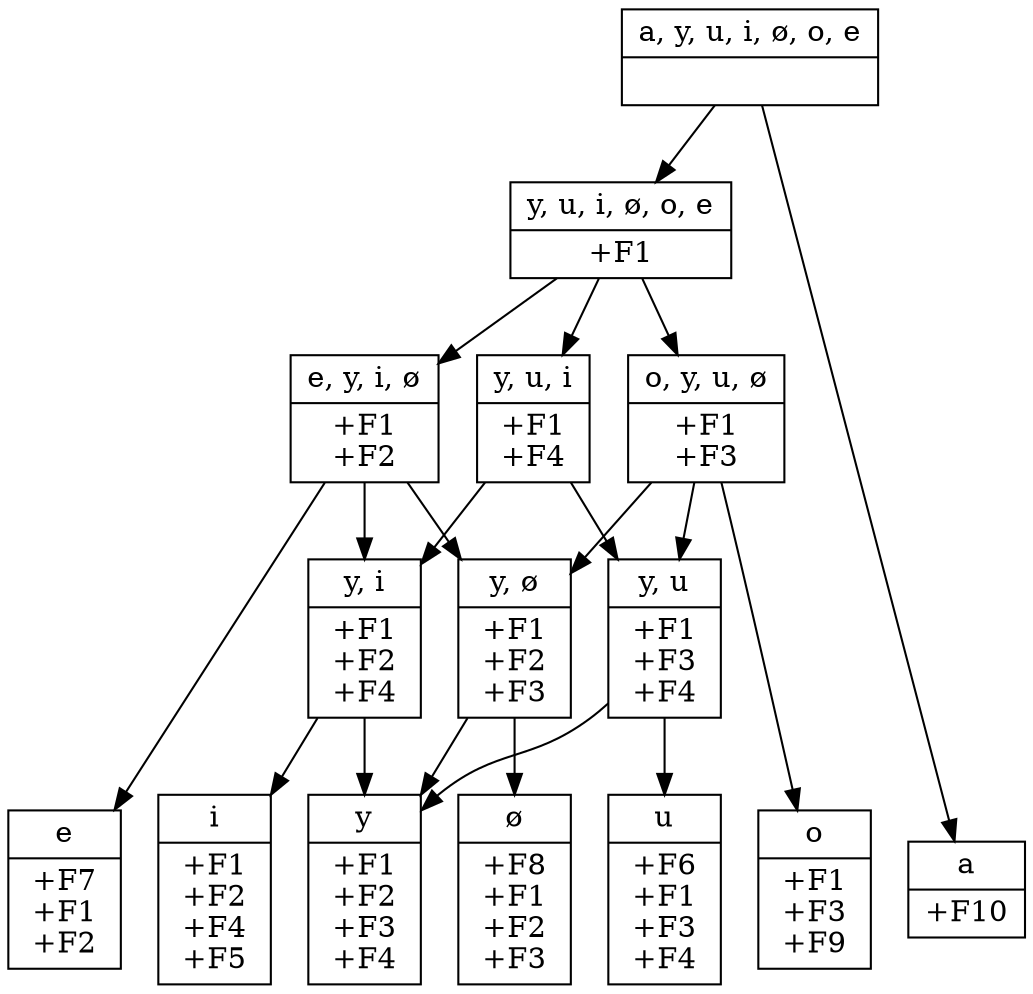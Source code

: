 // None
digraph {
	0 [label="{<segs> a, y, u, i, ø, o, e |<feats>  }",shape=record]
	1 [label="{<segs> y, u, i, ø, o, e |<feats> +F1 }",shape=record]
	2 [label="{<segs> e, y, i, ø |<feats> +F1\n+F2 }",shape=record]
	3 [label="{<segs> o, y, u, ø |<feats> +F1\n+F3 }",shape=record]
	4 [label="{<segs> y, u, i |<feats> +F1\n+F4 }",shape=record]
	5 [label="{<segs> i |<feats> +F1\n+F2\n+F4\n+F5 }",shape=record]
	6 [label="{<segs> y |<feats> +F1\n+F2\n+F3\n+F4 }",shape=record]
	7 [label="{<segs> u |<feats> +F6\n+F1\n+F3\n+F4 }",shape=record]
	8 [label="{<segs> e |<feats> +F7\n+F1\n+F2 }",shape=record]
	9 [label="{<segs> ø |<feats> +F8\n+F1\n+F2\n+F3 }",shape=record]
	10 [label="{<segs> o |<feats> +F1\n+F3\n+F9 }",shape=record]
	11 [label="{<segs> a |<feats> +F10 }",shape=record]
	12 [label="{<segs> y, ø |<feats> +F1\n+F2\n+F3 }",shape=record]
	13 [label="{<segs> y, i |<feats> +F1\n+F2\n+F4 }",shape=record]
	14 [label="{<segs> y, u |<feats> +F1\n+F3\n+F4 }",shape=record]
	0 -> 1	0 -> 11	1 -> 2	1 -> 3	1 -> 4	2 -> 8	2 -> 12	2 -> 13	3 -> 10	3 -> 12	3 -> 14	4 -> 13	4 -> 14	12 -> 6	12 -> 9	13 -> 5	13 -> 6	14 -> 6	14 -> 7
{rank=same; 5 6 7 8 9 10 11}
}